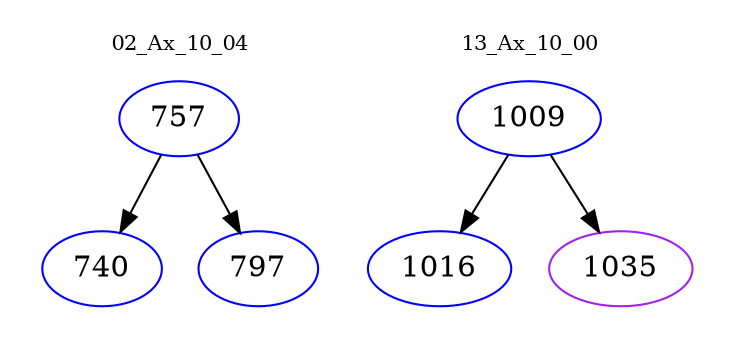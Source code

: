 digraph{
subgraph cluster_0 {
color = white
label = "02_Ax_10_04";
fontsize=10;
T0_757 [label="757", color="blue"]
T0_757 -> T0_740 [color="black"]
T0_740 [label="740", color="blue"]
T0_757 -> T0_797 [color="black"]
T0_797 [label="797", color="blue"]
}
subgraph cluster_1 {
color = white
label = "13_Ax_10_00";
fontsize=10;
T1_1009 [label="1009", color="blue"]
T1_1009 -> T1_1016 [color="black"]
T1_1016 [label="1016", color="blue"]
T1_1009 -> T1_1035 [color="black"]
T1_1035 [label="1035", color="purple"]
}
}
